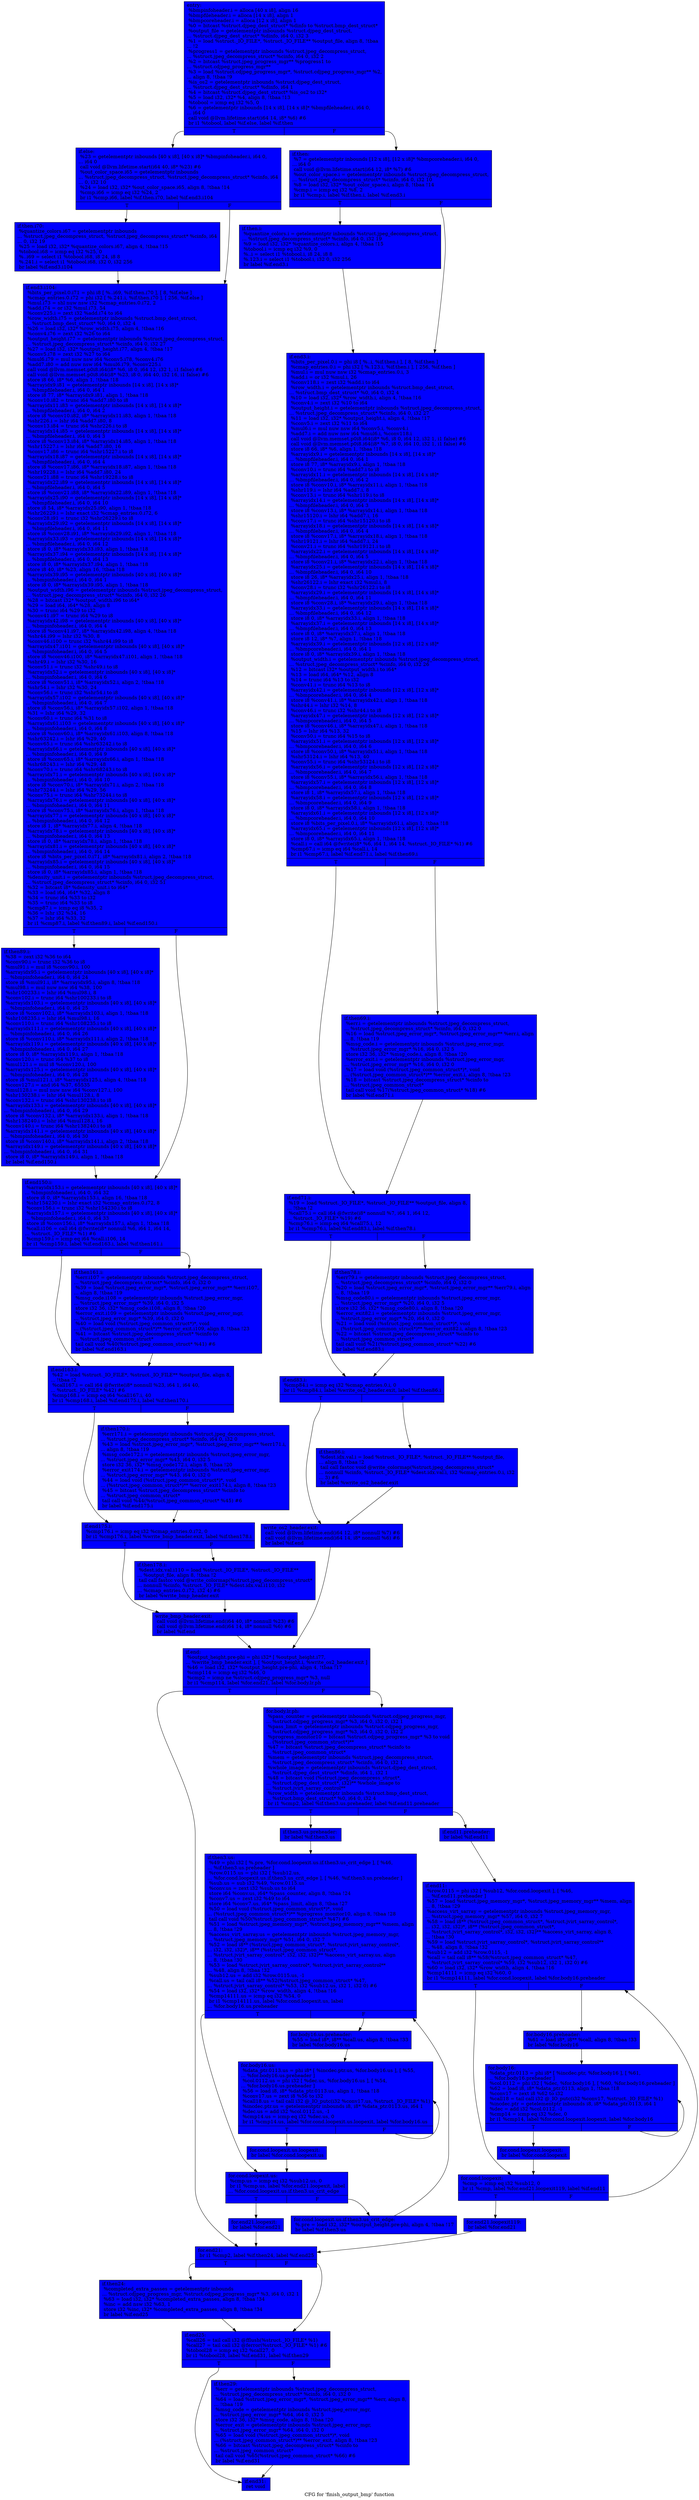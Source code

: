 digraph "CFG for 'finish_output_bmp' function" {
	label="CFG for 'finish_output_bmp' function";

	Node0x4f8d100 [shape=record, style = filled, fillcolor = blue, label="{entry:\l  %bmpinfoheader.i = alloca [40 x i8], align 16\l  %bmpfileheader.i = alloca [14 x i8], align 1\l  %bmpcoreheader.i = alloca [12 x i8], align 1\l  %0 = bitcast %struct.djpeg_dest_struct* %dinfo to %struct.bmp_dest_struct*\l  %output_file = getelementptr inbounds %struct.djpeg_dest_struct,\l... %struct.djpeg_dest_struct* %dinfo, i64 0, i32 3\l  %1 = load %struct._IO_FILE*, %struct._IO_FILE** %output_file, align 8, !tbaa\l... !2\l  %progress1 = getelementptr inbounds %struct.jpeg_decompress_struct,\l... %struct.jpeg_decompress_struct* %cinfo, i64 0, i32 2\l  %2 = bitcast %struct.jpeg_progress_mgr** %progress1 to\l... %struct.cdjpeg_progress_mgr**\l  %3 = load %struct.cdjpeg_progress_mgr*, %struct.cdjpeg_progress_mgr** %2,\l... align 8, !tbaa !9\l  %is_os2 = getelementptr inbounds %struct.djpeg_dest_struct,\l... %struct.djpeg_dest_struct* %dinfo, i64 1\l  %4 = bitcast %struct.djpeg_dest_struct* %is_os2 to i32*\l  %5 = load i32, i32* %4, align 8, !tbaa !13\l  %tobool = icmp eq i32 %5, 0\l  %6 = getelementptr inbounds [14 x i8], [14 x i8]* %bmpfileheader.i, i64 0,\l... i64 0\l  call void @llvm.lifetime.start(i64 14, i8* %6) #6\l  br i1 %tobool, label %if.else, label %if.then\l|{<s0>T|<s1>F}}"];
	Node0x4f8d100:s0 -> Node0x4f8e790;
	Node0x4f8d100:s1 -> Node0x4f8e840;
	Node0x4f8e840 [shape=record, style = filled, fillcolor = blue, label="{if.then:                                          \l  %7 = getelementptr inbounds [12 x i8], [12 x i8]* %bmpcoreheader.i, i64 0,\l... i64 0\l  call void @llvm.lifetime.start(i64 12, i8* %7) #6\l  %out_color_space.i = getelementptr inbounds %struct.jpeg_decompress_struct,\l... %struct.jpeg_decompress_struct* %cinfo, i64 0, i32 10\l  %8 = load i32, i32* %out_color_space.i, align 8, !tbaa !14\l  %cmp.i = icmp eq i32 %8, 2\l  br i1 %cmp.i, label %if.then.i, label %if.end3.i\l|{<s0>T|<s1>F}}"];
	Node0x4f8e840:s0 -> Node0x4f8de20;
	Node0x4f8e840:s1 -> Node0x4f8f510;
	Node0x4f8de20 [shape=record, style = filled, fillcolor = blue, label="{if.then.i:                                        \l  %quantize_colors.i = getelementptr inbounds %struct.jpeg_decompress_struct,\l... %struct.jpeg_decompress_struct* %cinfo, i64 0, i32 19\l  %9 = load i32, i32* %quantize_colors.i, align 4, !tbaa !15\l  %tobool.i = icmp eq i32 %9, 0\l  %..i = select i1 %tobool.i, i8 24, i8 8\l  %.123.i = select i1 %tobool.i, i32 0, i32 256\l  br label %if.end3.i\l}"];
	Node0x4f8de20 -> Node0x4f8f510;
	Node0x4f8f510 [shape=record, style = filled, fillcolor = blue, label="{if.end3.i:                                        \l  %bits_per_pixel.0.i = phi i8 [ %..i, %if.then.i ], [ 8, %if.then ]\l  %cmap_entries.0.i = phi i32 [ %.123.i, %if.then.i ], [ 256, %if.then ]\l  %mul.i = mul nuw nsw i32 %cmap_entries.0.i, 3\l  %add.i = or i32 %mul.i, 26\l  %conv118.i = zext i32 %add.i to i64\l  %row_width.i = getelementptr inbounds %struct.bmp_dest_struct,\l... %struct.bmp_dest_struct* %0, i64 0, i32 4\l  %10 = load i32, i32* %row_width.i, align 4, !tbaa !16\l  %conv4.i = zext i32 %10 to i64\l  %output_height.i = getelementptr inbounds %struct.jpeg_decompress_struct,\l... %struct.jpeg_decompress_struct* %cinfo, i64 0, i32 27\l  %11 = load i32, i32* %output_height.i, align 4, !tbaa !17\l  %conv5.i = zext i32 %11 to i64\l  %mul6.i = mul nuw nsw i64 %conv5.i, %conv4.i\l  %add7.i = add nuw nsw i64 %mul6.i, %conv118.i\l  call void @llvm.memset.p0i8.i64(i8* %6, i8 0, i64 12, i32 1, i1 false) #6\l  call void @llvm.memset.p0i8.i64(i8* %7, i8 0, i64 10, i32 1, i1 false) #6\l  store i8 66, i8* %6, align 1, !tbaa !18\l  %arrayidx9.i = getelementptr inbounds [14 x i8], [14 x i8]*\l... %bmpfileheader.i, i64 0, i64 1\l  store i8 77, i8* %arrayidx9.i, align 1, !tbaa !18\l  %conv10.i = trunc i64 %add7.i to i8\l  %arrayidx11.i = getelementptr inbounds [14 x i8], [14 x i8]*\l... %bmpfileheader.i, i64 0, i64 2\l  store i8 %conv10.i, i8* %arrayidx11.i, align 1, !tbaa !18\l  %shr119.i = lshr i64 %add7.i, 8\l  %conv13.i = trunc i64 %shr119.i to i8\l  %arrayidx14.i = getelementptr inbounds [14 x i8], [14 x i8]*\l... %bmpfileheader.i, i64 0, i64 3\l  store i8 %conv13.i, i8* %arrayidx14.i, align 1, !tbaa !18\l  %shr15120.i = lshr i64 %add7.i, 16\l  %conv17.i = trunc i64 %shr15120.i to i8\l  %arrayidx18.i = getelementptr inbounds [14 x i8], [14 x i8]*\l... %bmpfileheader.i, i64 0, i64 4\l  store i8 %conv17.i, i8* %arrayidx18.i, align 1, !tbaa !18\l  %shr19121.i = lshr i64 %add7.i, 24\l  %conv21.i = trunc i64 %shr19121.i to i8\l  %arrayidx22.i = getelementptr inbounds [14 x i8], [14 x i8]*\l... %bmpfileheader.i, i64 0, i64 5\l  store i8 %conv21.i, i8* %arrayidx22.i, align 1, !tbaa !18\l  %arrayidx25.i = getelementptr inbounds [14 x i8], [14 x i8]*\l... %bmpfileheader.i, i64 0, i64 10\l  store i8 26, i8* %arrayidx25.i, align 1, !tbaa !18\l  %shr26122.i = lshr exact i32 %mul.i, 8\l  %conv28.i = trunc i32 %shr26122.i to i8\l  %arrayidx29.i = getelementptr inbounds [14 x i8], [14 x i8]*\l... %bmpfileheader.i, i64 0, i64 11\l  store i8 %conv28.i, i8* %arrayidx29.i, align 1, !tbaa !18\l  %arrayidx33.i = getelementptr inbounds [14 x i8], [14 x i8]*\l... %bmpfileheader.i, i64 0, i64 12\l  store i8 0, i8* %arrayidx33.i, align 1, !tbaa !18\l  %arrayidx37.i = getelementptr inbounds [14 x i8], [14 x i8]*\l... %bmpfileheader.i, i64 0, i64 13\l  store i8 0, i8* %arrayidx37.i, align 1, !tbaa !18\l  store i8 12, i8* %7, align 1, !tbaa !18\l  %arrayidx39.i = getelementptr inbounds [12 x i8], [12 x i8]*\l... %bmpcoreheader.i, i64 0, i64 1\l  store i8 0, i8* %arrayidx39.i, align 1, !tbaa !18\l  %output_width.i = getelementptr inbounds %struct.jpeg_decompress_struct,\l... %struct.jpeg_decompress_struct* %cinfo, i64 0, i32 26\l  %12 = bitcast i32* %output_width.i to i64*\l  %13 = load i64, i64* %12, align 8\l  %14 = trunc i64 %13 to i32\l  %conv41.i = trunc i64 %13 to i8\l  %arrayidx42.i = getelementptr inbounds [12 x i8], [12 x i8]*\l... %bmpcoreheader.i, i64 0, i64 4\l  store i8 %conv41.i, i8* %arrayidx42.i, align 1, !tbaa !18\l  %shr44.i = lshr i32 %14, 8\l  %conv46.i = trunc i32 %shr44.i to i8\l  %arrayidx47.i = getelementptr inbounds [12 x i8], [12 x i8]*\l... %bmpcoreheader.i, i64 0, i64 5\l  store i8 %conv46.i, i8* %arrayidx47.i, align 1, !tbaa !18\l  %15 = lshr i64 %13, 32\l  %conv50.i = trunc i64 %15 to i8\l  %arrayidx51.i = getelementptr inbounds [12 x i8], [12 x i8]*\l... %bmpcoreheader.i, i64 0, i64 6\l  store i8 %conv50.i, i8* %arrayidx51.i, align 1, !tbaa !18\l  %shr53124.i = lshr i64 %13, 40\l  %conv55.i = trunc i64 %shr53124.i to i8\l  %arrayidx56.i = getelementptr inbounds [12 x i8], [12 x i8]*\l... %bmpcoreheader.i, i64 0, i64 7\l  store i8 %conv55.i, i8* %arrayidx56.i, align 1, !tbaa !18\l  %arrayidx57.i = getelementptr inbounds [12 x i8], [12 x i8]*\l... %bmpcoreheader.i, i64 0, i64 8\l  store i8 1, i8* %arrayidx57.i, align 1, !tbaa !18\l  %arrayidx58.i = getelementptr inbounds [12 x i8], [12 x i8]*\l... %bmpcoreheader.i, i64 0, i64 9\l  store i8 0, i8* %arrayidx58.i, align 1, !tbaa !18\l  %arrayidx61.i = getelementptr inbounds [12 x i8], [12 x i8]*\l... %bmpcoreheader.i, i64 0, i64 10\l  store i8 %bits_per_pixel.0.i, i8* %arrayidx61.i, align 1, !tbaa !18\l  %arrayidx65.i = getelementptr inbounds [12 x i8], [12 x i8]*\l... %bmpcoreheader.i, i64 0, i64 11\l  store i8 0, i8* %arrayidx65.i, align 1, !tbaa !18\l  %call.i = call i64 @fwrite(i8* %6, i64 1, i64 14, %struct._IO_FILE* %1) #6\l  %cmp67.i = icmp eq i64 %call.i, 14\l  br i1 %cmp67.i, label %if.end71.i, label %if.then69.i\l|{<s0>T|<s1>F}}"];
	Node0x4f8f510:s0 -> Node0x4f83ec0;
	Node0x4f8f510:s1 -> Node0x4f83fa0;
	Node0x4f83fa0 [shape=record, style = filled, fillcolor = blue, label="{if.then69.i:                                      \l  %err.i = getelementptr inbounds %struct.jpeg_decompress_struct,\l... %struct.jpeg_decompress_struct* %cinfo, i64 0, i32 0\l  %16 = load %struct.jpeg_error_mgr*, %struct.jpeg_error_mgr** %err.i, align\l... 8, !tbaa !19\l  %msg_code.i = getelementptr inbounds %struct.jpeg_error_mgr,\l... %struct.jpeg_error_mgr* %16, i64 0, i32 5\l  store i32 36, i32* %msg_code.i, align 8, !tbaa !20\l  %error_exit.i = getelementptr inbounds %struct.jpeg_error_mgr,\l... %struct.jpeg_error_mgr* %16, i64 0, i32 0\l  %17 = load void (%struct.jpeg_common_struct*)*, void\l... (%struct.jpeg_common_struct*)** %error_exit.i, align 8, !tbaa !23\l  %18 = bitcast %struct.jpeg_decompress_struct* %cinfo to\l... %struct.jpeg_common_struct*\l  tail call void %17(%struct.jpeg_common_struct* %18) #6\l  br label %if.end71.i\l}"];
	Node0x4f83fa0 -> Node0x4f83ec0;
	Node0x4f83ec0 [shape=record, style = filled, fillcolor = blue, label="{if.end71.i:                                       \l  %19 = load %struct._IO_FILE*, %struct._IO_FILE** %output_file, align 8,\l... !tbaa !2\l  %call75.i = call i64 @fwrite(i8* nonnull %7, i64 1, i64 12,\l... %struct._IO_FILE* %19) #6\l  %cmp76.i = icmp eq i64 %call75.i, 12\l  br i1 %cmp76.i, label %if.end83.i, label %if.then78.i\l|{<s0>T|<s1>F}}"];
	Node0x4f83ec0:s0 -> Node0x4f98cd0;
	Node0x4f83ec0:s1 -> Node0x4f98db0;
	Node0x4f98db0 [shape=record, style = filled, fillcolor = blue, label="{if.then78.i:                                      \l  %err79.i = getelementptr inbounds %struct.jpeg_decompress_struct,\l... %struct.jpeg_decompress_struct* %cinfo, i64 0, i32 0\l  %20 = load %struct.jpeg_error_mgr*, %struct.jpeg_error_mgr** %err79.i, align\l... 8, !tbaa !19\l  %msg_code80.i = getelementptr inbounds %struct.jpeg_error_mgr,\l... %struct.jpeg_error_mgr* %20, i64 0, i32 5\l  store i32 36, i32* %msg_code80.i, align 8, !tbaa !20\l  %error_exit82.i = getelementptr inbounds %struct.jpeg_error_mgr,\l... %struct.jpeg_error_mgr* %20, i64 0, i32 0\l  %21 = load void (%struct.jpeg_common_struct*)*, void\l... (%struct.jpeg_common_struct*)** %error_exit82.i, align 8, !tbaa !23\l  %22 = bitcast %struct.jpeg_decompress_struct* %cinfo to\l... %struct.jpeg_common_struct*\l  tail call void %21(%struct.jpeg_common_struct* %22) #6\l  br label %if.end83.i\l}"];
	Node0x4f98db0 -> Node0x4f98cd0;
	Node0x4f98cd0 [shape=record, style = filled, fillcolor = blue, label="{if.end83.i:                                       \l  %cmp84.i = icmp eq i32 %cmap_entries.0.i, 0\l  br i1 %cmp84.i, label %write_os2_header.exit, label %if.then86.i\l|{<s0>T|<s1>F}}"];
	Node0x4f98cd0:s0 -> Node0x4f994d0;
	Node0x4f98cd0:s1 -> Node0x4f99570;
	Node0x4f99570 [shape=record, style = filled, fillcolor = blue, label="{if.then86.i:                                      \l  %dest.idx.val.i = load %struct._IO_FILE*, %struct._IO_FILE** %output_file,\l... align 8, !tbaa !2\l  tail call fastcc void @write_colormap(%struct.jpeg_decompress_struct*\l... nonnull %cinfo, %struct._IO_FILE* %dest.idx.val.i, i32 %cmap_entries.0.i, i32\l... 3) #6\l  br label %write_os2_header.exit\l}"];
	Node0x4f99570 -> Node0x4f994d0;
	Node0x4f994d0 [shape=record, style = filled, fillcolor = blue, label="{write_os2_header.exit:                            \l  call void @llvm.lifetime.end(i64 12, i8* nonnull %7) #6\l  call void @llvm.lifetime.end(i64 14, i8* nonnull %6) #6\l  br label %if.end\l}"];
	Node0x4f994d0 -> Node0x4f99e10;
	Node0x4f8e790 [shape=record, style = filled, fillcolor = blue, label="{if.else:                                          \l  %23 = getelementptr inbounds [40 x i8], [40 x i8]* %bmpinfoheader.i, i64 0,\l... i64 0\l  call void @llvm.lifetime.start(i64 40, i8* %23) #6\l  %out_color_space.i65 = getelementptr inbounds\l... %struct.jpeg_decompress_struct, %struct.jpeg_decompress_struct* %cinfo, i64\l... 0, i32 10\l  %24 = load i32, i32* %out_color_space.i65, align 8, !tbaa !14\l  %cmp.i66 = icmp eq i32 %24, 2\l  br i1 %cmp.i66, label %if.then.i70, label %if.end3.i104\l|{<s0>T|<s1>F}}"];
	Node0x4f8e790:s0 -> Node0x4f9a240;
	Node0x4f8e790:s1 -> Node0x4f9a2f0;
	Node0x4f9a240 [shape=record, style = filled, fillcolor = blue, label="{if.then.i70:                                      \l  %quantize_colors.i67 = getelementptr inbounds\l... %struct.jpeg_decompress_struct, %struct.jpeg_decompress_struct* %cinfo, i64\l... 0, i32 19\l  %25 = load i32, i32* %quantize_colors.i67, align 4, !tbaa !15\l  %tobool.i68 = icmp eq i32 %25, 0\l  %..i69 = select i1 %tobool.i68, i8 24, i8 8\l  %.241.i = select i1 %tobool.i68, i32 0, i32 256\l  br label %if.end3.i104\l}"];
	Node0x4f9a240 -> Node0x4f9a2f0;
	Node0x4f9a2f0 [shape=record, style = filled, fillcolor = blue, label="{if.end3.i104:                                     \l  %bits_per_pixel.0.i71 = phi i8 [ %..i69, %if.then.i70 ], [ 8, %if.else ]\l  %cmap_entries.0.i72 = phi i32 [ %.241.i, %if.then.i70 ], [ 256, %if.else ]\l  %mul.i73 = shl nuw nsw i32 %cmap_entries.0.i72, 2\l  %add.i74 = or i32 %mul.i73, 54\l  %conv225.i = zext i32 %add.i74 to i64\l  %row_width.i75 = getelementptr inbounds %struct.bmp_dest_struct,\l... %struct.bmp_dest_struct* %0, i64 0, i32 4\l  %26 = load i32, i32* %row_width.i75, align 4, !tbaa !16\l  %conv4.i76 = zext i32 %26 to i64\l  %output_height.i77 = getelementptr inbounds %struct.jpeg_decompress_struct,\l... %struct.jpeg_decompress_struct* %cinfo, i64 0, i32 27\l  %27 = load i32, i32* %output_height.i77, align 4, !tbaa !17\l  %conv5.i78 = zext i32 %27 to i64\l  %mul6.i79 = mul nuw nsw i64 %conv5.i78, %conv4.i76\l  %add7.i80 = add nuw nsw i64 %mul6.i79, %conv225.i\l  call void @llvm.memset.p0i8.i64(i8* %6, i8 0, i64 12, i32 1, i1 false) #6\l  call void @llvm.memset.p0i8.i64(i8* %23, i8 0, i64 40, i32 16, i1 false) #6\l  store i8 66, i8* %6, align 1, !tbaa !18\l  %arrayidx9.i81 = getelementptr inbounds [14 x i8], [14 x i8]*\l... %bmpfileheader.i, i64 0, i64 1\l  store i8 77, i8* %arrayidx9.i81, align 1, !tbaa !18\l  %conv10.i82 = trunc i64 %add7.i80 to i8\l  %arrayidx11.i83 = getelementptr inbounds [14 x i8], [14 x i8]*\l... %bmpfileheader.i, i64 0, i64 2\l  store i8 %conv10.i82, i8* %arrayidx11.i83, align 1, !tbaa !18\l  %shr226.i = lshr i64 %add7.i80, 8\l  %conv13.i84 = trunc i64 %shr226.i to i8\l  %arrayidx14.i85 = getelementptr inbounds [14 x i8], [14 x i8]*\l... %bmpfileheader.i, i64 0, i64 3\l  store i8 %conv13.i84, i8* %arrayidx14.i85, align 1, !tbaa !18\l  %shr15227.i = lshr i64 %add7.i80, 16\l  %conv17.i86 = trunc i64 %shr15227.i to i8\l  %arrayidx18.i87 = getelementptr inbounds [14 x i8], [14 x i8]*\l... %bmpfileheader.i, i64 0, i64 4\l  store i8 %conv17.i86, i8* %arrayidx18.i87, align 1, !tbaa !18\l  %shr19228.i = lshr i64 %add7.i80, 24\l  %conv21.i88 = trunc i64 %shr19228.i to i8\l  %arrayidx22.i89 = getelementptr inbounds [14 x i8], [14 x i8]*\l... %bmpfileheader.i, i64 0, i64 5\l  store i8 %conv21.i88, i8* %arrayidx22.i89, align 1, !tbaa !18\l  %arrayidx25.i90 = getelementptr inbounds [14 x i8], [14 x i8]*\l... %bmpfileheader.i, i64 0, i64 10\l  store i8 54, i8* %arrayidx25.i90, align 1, !tbaa !18\l  %shr26229.i = lshr exact i32 %cmap_entries.0.i72, 6\l  %conv28.i91 = trunc i32 %shr26229.i to i8\l  %arrayidx29.i92 = getelementptr inbounds [14 x i8], [14 x i8]*\l... %bmpfileheader.i, i64 0, i64 11\l  store i8 %conv28.i91, i8* %arrayidx29.i92, align 1, !tbaa !18\l  %arrayidx33.i93 = getelementptr inbounds [14 x i8], [14 x i8]*\l... %bmpfileheader.i, i64 0, i64 12\l  store i8 0, i8* %arrayidx33.i93, align 1, !tbaa !18\l  %arrayidx37.i94 = getelementptr inbounds [14 x i8], [14 x i8]*\l... %bmpfileheader.i, i64 0, i64 13\l  store i8 0, i8* %arrayidx37.i94, align 1, !tbaa !18\l  store i8 40, i8* %23, align 16, !tbaa !18\l  %arrayidx39.i95 = getelementptr inbounds [40 x i8], [40 x i8]*\l... %bmpinfoheader.i, i64 0, i64 1\l  store i8 0, i8* %arrayidx39.i95, align 1, !tbaa !18\l  %output_width.i96 = getelementptr inbounds %struct.jpeg_decompress_struct,\l... %struct.jpeg_decompress_struct* %cinfo, i64 0, i32 26\l  %28 = bitcast i32* %output_width.i96 to i64*\l  %29 = load i64, i64* %28, align 8\l  %30 = trunc i64 %29 to i32\l  %conv41.i97 = trunc i64 %29 to i8\l  %arrayidx42.i98 = getelementptr inbounds [40 x i8], [40 x i8]*\l... %bmpinfoheader.i, i64 0, i64 4\l  store i8 %conv41.i97, i8* %arrayidx42.i98, align 4, !tbaa !18\l  %shr44.i99 = lshr i32 %30, 8\l  %conv46.i100 = trunc i32 %shr44.i99 to i8\l  %arrayidx47.i101 = getelementptr inbounds [40 x i8], [40 x i8]*\l... %bmpinfoheader.i, i64 0, i64 5\l  store i8 %conv46.i100, i8* %arrayidx47.i101, align 1, !tbaa !18\l  %shr49.i = lshr i32 %30, 16\l  %conv51.i = trunc i32 %shr49.i to i8\l  %arrayidx52.i = getelementptr inbounds [40 x i8], [40 x i8]*\l... %bmpinfoheader.i, i64 0, i64 6\l  store i8 %conv51.i, i8* %arrayidx52.i, align 2, !tbaa !18\l  %shr54.i = lshr i32 %30, 24\l  %conv56.i = trunc i32 %shr54.i to i8\l  %arrayidx57.i102 = getelementptr inbounds [40 x i8], [40 x i8]*\l... %bmpinfoheader.i, i64 0, i64 7\l  store i8 %conv56.i, i8* %arrayidx57.i102, align 1, !tbaa !18\l  %31 = lshr i64 %29, 32\l  %conv60.i = trunc i64 %31 to i8\l  %arrayidx61.i103 = getelementptr inbounds [40 x i8], [40 x i8]*\l... %bmpinfoheader.i, i64 0, i64 8\l  store i8 %conv60.i, i8* %arrayidx61.i103, align 8, !tbaa !18\l  %shr63242.i = lshr i64 %29, 40\l  %conv65.i = trunc i64 %shr63242.i to i8\l  %arrayidx66.i = getelementptr inbounds [40 x i8], [40 x i8]*\l... %bmpinfoheader.i, i64 0, i64 9\l  store i8 %conv65.i, i8* %arrayidx66.i, align 1, !tbaa !18\l  %shr68243.i = lshr i64 %29, 48\l  %conv70.i = trunc i64 %shr68243.i to i8\l  %arrayidx71.i = getelementptr inbounds [40 x i8], [40 x i8]*\l... %bmpinfoheader.i, i64 0, i64 10\l  store i8 %conv70.i, i8* %arrayidx71.i, align 2, !tbaa !18\l  %shr73244.i = lshr i64 %29, 56\l  %conv75.i = trunc i64 %shr73244.i to i8\l  %arrayidx76.i = getelementptr inbounds [40 x i8], [40 x i8]*\l... %bmpinfoheader.i, i64 0, i64 11\l  store i8 %conv75.i, i8* %arrayidx76.i, align 1, !tbaa !18\l  %arrayidx77.i = getelementptr inbounds [40 x i8], [40 x i8]*\l... %bmpinfoheader.i, i64 0, i64 12\l  store i8 1, i8* %arrayidx77.i, align 4, !tbaa !18\l  %arrayidx78.i = getelementptr inbounds [40 x i8], [40 x i8]*\l... %bmpinfoheader.i, i64 0, i64 13\l  store i8 0, i8* %arrayidx78.i, align 1, !tbaa !18\l  %arrayidx81.i = getelementptr inbounds [40 x i8], [40 x i8]*\l... %bmpinfoheader.i, i64 0, i64 14\l  store i8 %bits_per_pixel.0.i71, i8* %arrayidx81.i, align 2, !tbaa !18\l  %arrayidx85.i = getelementptr inbounds [40 x i8], [40 x i8]*\l... %bmpinfoheader.i, i64 0, i64 15\l  store i8 0, i8* %arrayidx85.i, align 1, !tbaa !18\l  %density_unit.i = getelementptr inbounds %struct.jpeg_decompress_struct,\l... %struct.jpeg_decompress_struct* %cinfo, i64 0, i32 51\l  %32 = bitcast i8* %density_unit.i to i64*\l  %33 = load i64, i64* %32, align 8\l  %34 = trunc i64 %33 to i32\l  %35 = trunc i64 %33 to i8\l  %cmp87.i = icmp eq i8 %35, 2\l  %36 = lshr i32 %34, 16\l  %37 = lshr i64 %33, 32\l  br i1 %cmp87.i, label %if.then89.i, label %if.end150.i\l|{<s0>T|<s1>F}}"];
	Node0x4f9a2f0:s0 -> Node0x4fa0820;
	Node0x4f9a2f0:s1 -> Node0x4fa0900;
	Node0x4fa0820 [shape=record, style = filled, fillcolor = blue, label="{if.then89.i:                                      \l  %38 = zext i32 %36 to i64\l  %conv90.i = trunc i32 %36 to i8\l  %mul91.i = mul i8 %conv90.i, 100\l  %arrayidx95.i = getelementptr inbounds [40 x i8], [40 x i8]*\l... %bmpinfoheader.i, i64 0, i64 24\l  store i8 %mul91.i, i8* %arrayidx95.i, align 8, !tbaa !18\l  %mul98.i = mul nuw nsw i64 %38, 100\l  %shr100233.i = lshr i64 %mul98.i, 8\l  %conv102.i = trunc i64 %shr100233.i to i8\l  %arrayidx103.i = getelementptr inbounds [40 x i8], [40 x i8]*\l... %bmpinfoheader.i, i64 0, i64 25\l  store i8 %conv102.i, i8* %arrayidx103.i, align 1, !tbaa !18\l  %shr108235.i = lshr i64 %mul98.i, 16\l  %conv110.i = trunc i64 %shr108235.i to i8\l  %arrayidx111.i = getelementptr inbounds [40 x i8], [40 x i8]*\l... %bmpinfoheader.i, i64 0, i64 26\l  store i8 %conv110.i, i8* %arrayidx111.i, align 2, !tbaa !18\l  %arrayidx119.i = getelementptr inbounds [40 x i8], [40 x i8]*\l... %bmpinfoheader.i, i64 0, i64 27\l  store i8 0, i8* %arrayidx119.i, align 1, !tbaa !18\l  %conv120.i = trunc i64 %37 to i8\l  %mul121.i = mul i8 %conv120.i, 100\l  %arrayidx125.i = getelementptr inbounds [40 x i8], [40 x i8]*\l... %bmpinfoheader.i, i64 0, i64 28\l  store i8 %mul121.i, i8* %arrayidx125.i, align 4, !tbaa !18\l  %conv127.i = and i64 %37, 65535\l  %mul128.i = mul nuw nsw i64 %conv127.i, 100\l  %shr130238.i = lshr i64 %mul128.i, 8\l  %conv132.i = trunc i64 %shr130238.i to i8\l  %arrayidx133.i = getelementptr inbounds [40 x i8], [40 x i8]*\l... %bmpinfoheader.i, i64 0, i64 29\l  store i8 %conv132.i, i8* %arrayidx133.i, align 1, !tbaa !18\l  %shr138240.i = lshr i64 %mul128.i, 16\l  %conv140.i = trunc i64 %shr138240.i to i8\l  %arrayidx141.i = getelementptr inbounds [40 x i8], [40 x i8]*\l... %bmpinfoheader.i, i64 0, i64 30\l  store i8 %conv140.i, i8* %arrayidx141.i, align 2, !tbaa !18\l  %arrayidx149.i = getelementptr inbounds [40 x i8], [40 x i8]*\l... %bmpinfoheader.i, i64 0, i64 31\l  store i8 0, i8* %arrayidx149.i, align 1, !tbaa !18\l  br label %if.end150.i\l}"];
	Node0x4fa0820 -> Node0x4fa0900;
	Node0x4fa0900 [shape=record, style = filled, fillcolor = blue, label="{if.end150.i:                                      \l  %arrayidx153.i = getelementptr inbounds [40 x i8], [40 x i8]*\l... %bmpinfoheader.i, i64 0, i64 32\l  store i8 0, i8* %arrayidx153.i, align 16, !tbaa !18\l  %shr154230.i = lshr exact i32 %cmap_entries.0.i72, 8\l  %conv156.i = trunc i32 %shr154230.i to i8\l  %arrayidx157.i = getelementptr inbounds [40 x i8], [40 x i8]*\l... %bmpinfoheader.i, i64 0, i64 33\l  store i8 %conv156.i, i8* %arrayidx157.i, align 1, !tbaa !18\l  %call.i106 = call i64 @fwrite(i8* nonnull %6, i64 1, i64 14,\l... %struct._IO_FILE* %1) #6\l  %cmp159.i = icmp eq i64 %call.i106, 14\l  br i1 %cmp159.i, label %if.end163.i, label %if.then161.i\l|{<s0>T|<s1>F}}"];
	Node0x4fa0900:s0 -> Node0x4f95120;
	Node0x4fa0900:s1 -> Node0x4f95200;
	Node0x4f95200 [shape=record, style = filled, fillcolor = blue, label="{if.then161.i:                                     \l  %err.i107 = getelementptr inbounds %struct.jpeg_decompress_struct,\l... %struct.jpeg_decompress_struct* %cinfo, i64 0, i32 0\l  %39 = load %struct.jpeg_error_mgr*, %struct.jpeg_error_mgr** %err.i107,\l... align 8, !tbaa !19\l  %msg_code.i108 = getelementptr inbounds %struct.jpeg_error_mgr,\l... %struct.jpeg_error_mgr* %39, i64 0, i32 5\l  store i32 36, i32* %msg_code.i108, align 8, !tbaa !20\l  %error_exit.i109 = getelementptr inbounds %struct.jpeg_error_mgr,\l... %struct.jpeg_error_mgr* %39, i64 0, i32 0\l  %40 = load void (%struct.jpeg_common_struct*)*, void\l... (%struct.jpeg_common_struct*)** %error_exit.i109, align 8, !tbaa !23\l  %41 = bitcast %struct.jpeg_decompress_struct* %cinfo to\l... %struct.jpeg_common_struct*\l  tail call void %40(%struct.jpeg_common_struct* %41) #6\l  br label %if.end163.i\l}"];
	Node0x4f95200 -> Node0x4f95120;
	Node0x4f95120 [shape=record, style = filled, fillcolor = blue, label="{if.end163.i:                                      \l  %42 = load %struct._IO_FILE*, %struct._IO_FILE** %output_file, align 8,\l... !tbaa !2\l  %call167.i = call i64 @fwrite(i8* nonnull %23, i64 1, i64 40,\l... %struct._IO_FILE* %42) #6\l  %cmp168.i = icmp eq i64 %call167.i, 40\l  br i1 %cmp168.i, label %if.end175.i, label %if.then170.i\l|{<s0>T|<s1>F}}"];
	Node0x4f95120:s0 -> Node0x4f95aa0;
	Node0x4f95120:s1 -> Node0x4f95b80;
	Node0x4f95b80 [shape=record, style = filled, fillcolor = blue, label="{if.then170.i:                                     \l  %err171.i = getelementptr inbounds %struct.jpeg_decompress_struct,\l... %struct.jpeg_decompress_struct* %cinfo, i64 0, i32 0\l  %43 = load %struct.jpeg_error_mgr*, %struct.jpeg_error_mgr** %err171.i,\l... align 8, !tbaa !19\l  %msg_code172.i = getelementptr inbounds %struct.jpeg_error_mgr,\l... %struct.jpeg_error_mgr* %43, i64 0, i32 5\l  store i32 36, i32* %msg_code172.i, align 8, !tbaa !20\l  %error_exit174.i = getelementptr inbounds %struct.jpeg_error_mgr,\l... %struct.jpeg_error_mgr* %43, i64 0, i32 0\l  %44 = load void (%struct.jpeg_common_struct*)*, void\l... (%struct.jpeg_common_struct*)** %error_exit174.i, align 8, !tbaa !23\l  %45 = bitcast %struct.jpeg_decompress_struct* %cinfo to\l... %struct.jpeg_common_struct*\l  tail call void %44(%struct.jpeg_common_struct* %45) #6\l  br label %if.end175.i\l}"];
	Node0x4f95b80 -> Node0x4f95aa0;
	Node0x4f95aa0 [shape=record, style = filled, fillcolor = blue, label="{if.end175.i:                                      \l  %cmp176.i = icmp eq i32 %cmap_entries.0.i72, 0\l  br i1 %cmp176.i, label %write_bmp_header.exit, label %if.then178.i\l|{<s0>T|<s1>F}}"];
	Node0x4f95aa0:s0 -> Node0x4f962c0;
	Node0x4f95aa0:s1 -> Node0x4f9af00;
	Node0x4f9af00 [shape=record, style = filled, fillcolor = blue, label="{if.then178.i:                                     \l  %dest.idx.val.i110 = load %struct._IO_FILE*, %struct._IO_FILE**\l... %output_file, align 8, !tbaa !2\l  tail call fastcc void @write_colormap(%struct.jpeg_decompress_struct*\l... nonnull %cinfo, %struct._IO_FILE* %dest.idx.val.i110, i32\l... %cmap_entries.0.i72, i32 4) #6\l  br label %write_bmp_header.exit\l}"];
	Node0x4f9af00 -> Node0x4f962c0;
	Node0x4f962c0 [shape=record, style = filled, fillcolor = blue, label="{write_bmp_header.exit:                            \l  call void @llvm.lifetime.end(i64 40, i8* nonnull %23) #6\l  call void @llvm.lifetime.end(i64 14, i8* nonnull %6) #6\l  br label %if.end\l}"];
	Node0x4f962c0 -> Node0x4f99e10;
	Node0x4f99e10 [shape=record, style = filled, fillcolor = blue, label="{if.end:                                           \l  %output_height.pre-phi = phi i32* [ %output_height.i77,\l... %write_bmp_header.exit ], [ %output_height.i, %write_os2_header.exit ]\l  %46 = load i32, i32* %output_height.pre-phi, align 4, !tbaa !17\l  %cmp114 = icmp eq i32 %46, 0\l  %cmp2 = icmp ne %struct.cdjpeg_progress_mgr* %3, null\l  br i1 %cmp114, label %for.end21, label %for.body.lr.ph\l|{<s0>T|<s1>F}}"];
	Node0x4f99e10:s0 -> Node0x4f9b690;
	Node0x4f99e10:s1 -> Node0x4f9b770;
	Node0x4f9b770 [shape=record, style = filled, fillcolor = blue, label="{for.body.lr.ph:                                   \l  %pass_counter = getelementptr inbounds %struct.cdjpeg_progress_mgr,\l... %struct.cdjpeg_progress_mgr* %3, i64 0, i32 0, i32 1\l  %pass_limit = getelementptr inbounds %struct.cdjpeg_progress_mgr,\l... %struct.cdjpeg_progress_mgr* %3, i64 0, i32 0, i32 2\l  %progress_monitor10 = bitcast %struct.cdjpeg_progress_mgr* %3 to void\l... (%struct.jpeg_common_struct*)**\l  %47 = bitcast %struct.jpeg_decompress_struct* %cinfo to\l... %struct.jpeg_common_struct*\l  %mem = getelementptr inbounds %struct.jpeg_decompress_struct,\l... %struct.jpeg_decompress_struct* %cinfo, i64 0, i32 1\l  %whole_image = getelementptr inbounds %struct.djpeg_dest_struct,\l... %struct.djpeg_dest_struct* %dinfo, i64 1, i32 1\l  %48 = bitcast void (%struct.jpeg_decompress_struct*,\l... %struct.djpeg_dest_struct*, i32)** %whole_image to\l... %struct.jvirt_sarray_control**\l  %row_width = getelementptr inbounds %struct.bmp_dest_struct,\l... %struct.bmp_dest_struct* %0, i64 0, i32 4\l  br i1 %cmp2, label %if.then3.us.preheader, label %if.end11.preheader\l|{<s0>T|<s1>F}}"];
	Node0x4f9b770:s0 -> Node0x4fab150;
	Node0x4f9b770:s1 -> Node0x4fab250;
	Node0x4fab250 [shape=record, style = filled, fillcolor = blue, label="{if.end11.preheader:                               \l  br label %if.end11\l}"];
	Node0x4fab250 -> Node0x4fab3e0;
	Node0x4fab150 [shape=record, style = filled, fillcolor = blue, label="{if.then3.us.preheader:                            \l  br label %if.then3.us\l}"];
	Node0x4fab150 -> Node0x4fab490;
	Node0x4fab490 [shape=record, style = filled, fillcolor = blue, label="{if.then3.us:                                      \l  %49 = phi i32 [ %.pre, %for.cond.loopexit.us.if.then3.us_crit_edge ], [ %46,\l... %if.then3.us.preheader ]\l  %row.0115.us = phi i32 [ %sub12.us,\l... %for.cond.loopexit.us.if.then3.us_crit_edge ], [ %46, %if.then3.us.preheader ]\l  %sub.us = sub i32 %49, %row.0115.us\l  %conv.us = zext i32 %sub.us to i64\l  store i64 %conv.us, i64* %pass_counter, align 8, !tbaa !24\l  %conv7.us = zext i32 %49 to i64\l  store i64 %conv7.us, i64* %pass_limit, align 8, !tbaa !27\l  %50 = load void (%struct.jpeg_common_struct*)*, void\l... (%struct.jpeg_common_struct*)** %progress_monitor10, align 8, !tbaa !28\l  tail call void %50(%struct.jpeg_common_struct* %47) #6\l  %51 = load %struct.jpeg_memory_mgr*, %struct.jpeg_memory_mgr** %mem, align\l... 8, !tbaa !29\l  %access_virt_sarray.us = getelementptr inbounds %struct.jpeg_memory_mgr,\l... %struct.jpeg_memory_mgr* %51, i64 0, i32 7\l  %52 = load i8** (%struct.jpeg_common_struct*, %struct.jvirt_sarray_control*,\l... i32, i32, i32)*, i8** (%struct.jpeg_common_struct*,\l... %struct.jvirt_sarray_control*, i32, i32, i32)** %access_virt_sarray.us, align\l... 8, !tbaa !30\l  %53 = load %struct.jvirt_sarray_control*, %struct.jvirt_sarray_control**\l... %48, align 8, !tbaa !32\l  %sub12.us = add i32 %row.0115.us, -1\l  %call.us = tail call i8** %52(%struct.jpeg_common_struct* %47,\l... %struct.jvirt_sarray_control* %53, i32 %sub12.us, i32 1, i32 0) #6\l  %54 = load i32, i32* %row_width, align 4, !tbaa !16\l  %cmp14111.us = icmp eq i32 %54, 0\l  br i1 %cmp14111.us, label %for.cond.loopexit.us, label\l... %for.body16.us.preheader\l|{<s0>T|<s1>F}}"];
	Node0x4fab490:s0 -> Node0x4facd90;
	Node0x4fab490:s1 -> Node0x4face90;
	Node0x4face90 [shape=record, style = filled, fillcolor = blue, label="{for.body16.us.preheader:                          \l  %55 = load i8*, i8** %call.us, align 8, !tbaa !33\l  br label %for.body16.us\l}"];
	Node0x4face90 -> Node0x4fad0f0;
	Node0x4fad0f0 [shape=record, style = filled, fillcolor = blue, label="{for.body16.us:                                    \l  %data_ptr.0113.us = phi i8* [ %incdec.ptr.us, %for.body16.us ], [ %55,\l... %for.body16.us.preheader ]\l  %col.0112.us = phi i32 [ %dec.us, %for.body16.us ], [ %54,\l... %for.body16.us.preheader ]\l  %56 = load i8, i8* %data_ptr.0113.us, align 1, !tbaa !18\l  %conv17.us = zext i8 %56 to i32\l  %call18.us = tail call i32 @_IO_putc(i32 %conv17.us, %struct._IO_FILE* %1)\l  %incdec.ptr.us = getelementptr inbounds i8, i8* %data_ptr.0113.us, i64 1\l  %dec.us = add i32 %col.0112.us, -1\l  %cmp14.us = icmp eq i32 %dec.us, 0\l  br i1 %cmp14.us, label %for.cond.loopexit.us.loopexit, label %for.body16.us\l|{<s0>T|<s1>F}}"];
	Node0x4fad0f0:s0 -> Node0x4fadab0;
	Node0x4fad0f0:s1 -> Node0x4fad0f0;
	Node0x4fadab0 [shape=record, style = filled, fillcolor = blue, label="{for.cond.loopexit.us.loopexit:                    \l  br label %for.cond.loopexit.us\l}"];
	Node0x4fadab0 -> Node0x4facd90;
	Node0x4facd90 [shape=record, style = filled, fillcolor = blue, label="{for.cond.loopexit.us:                             \l  %cmp.us = icmp eq i32 %sub12.us, 0\l  br i1 %cmp.us, label %for.end21.loopexit, label\l... %for.cond.loopexit.us.if.then3.us_crit_edge\l|{<s0>T|<s1>F}}"];
	Node0x4facd90:s0 -> Node0x4fadc40;
	Node0x4facd90:s1 -> Node0x4fab650;
	Node0x4fab650 [shape=record, style = filled, fillcolor = blue, label="{for.cond.loopexit.us.if.then3.us_crit_edge:       \l  %.pre = load i32, i32* %output_height.pre-phi, align 4, !tbaa !17\l  br label %if.then3.us\l}"];
	Node0x4fab650 -> Node0x4fab490;
	Node0x4fadd20 [shape=record, style = filled, fillcolor = blue, label="{for.cond.loopexit.loopexit:                       \l  br label %for.cond.loopexit\l}"];
	Node0x4fadd20 -> Node0x4fadd70;
	Node0x4fadd70 [shape=record, style = filled, fillcolor = blue, label="{for.cond.loopexit:                                \l  %cmp = icmp eq i32 %sub12, 0\l  br i1 %cmp, label %for.end21.loopexit119, label %if.end11\l|{<s0>T|<s1>F}}"];
	Node0x4fadd70:s0 -> Node0x4fadef0;
	Node0x4fadd70:s1 -> Node0x4fab3e0;
	Node0x4fab3e0 [shape=record, style = filled, fillcolor = blue, label="{if.end11:                                         \l  %row.0115 = phi i32 [ %sub12, %for.cond.loopexit ], [ %46,\l... %if.end11.preheader ]\l  %57 = load %struct.jpeg_memory_mgr*, %struct.jpeg_memory_mgr** %mem, align\l... 8, !tbaa !29\l  %access_virt_sarray = getelementptr inbounds %struct.jpeg_memory_mgr,\l... %struct.jpeg_memory_mgr* %57, i64 0, i32 7\l  %58 = load i8** (%struct.jpeg_common_struct*, %struct.jvirt_sarray_control*,\l... i32, i32, i32)*, i8** (%struct.jpeg_common_struct*,\l... %struct.jvirt_sarray_control*, i32, i32, i32)** %access_virt_sarray, align 8,\l... !tbaa !30\l  %59 = load %struct.jvirt_sarray_control*, %struct.jvirt_sarray_control**\l... %48, align 8, !tbaa !32\l  %sub12 = add i32 %row.0115, -1\l  %call = tail call i8** %58(%struct.jpeg_common_struct* %47,\l... %struct.jvirt_sarray_control* %59, i32 %sub12, i32 1, i32 0) #6\l  %60 = load i32, i32* %row_width, align 4, !tbaa !16\l  %cmp14111 = icmp eq i32 %60, 0\l  br i1 %cmp14111, label %for.cond.loopexit, label %for.body16.preheader\l|{<s0>T|<s1>F}}"];
	Node0x4fab3e0:s0 -> Node0x4fadd70;
	Node0x4fab3e0:s1 -> Node0x4faeb70;
	Node0x4faeb70 [shape=record, style = filled, fillcolor = blue, label="{for.body16.preheader:                             \l  %61 = load i8*, i8** %call, align 8, !tbaa !33\l  br label %for.body16\l}"];
	Node0x4faeb70 -> Node0x4faf310;
	Node0x4faf310 [shape=record, style = filled, fillcolor = blue, label="{for.body16:                                       \l  %data_ptr.0113 = phi i8* [ %incdec.ptr, %for.body16 ], [ %61,\l... %for.body16.preheader ]\l  %col.0112 = phi i32 [ %dec, %for.body16 ], [ %60, %for.body16.preheader ]\l  %62 = load i8, i8* %data_ptr.0113, align 1, !tbaa !18\l  %conv17 = zext i8 %62 to i32\l  %call18 = tail call i32 @_IO_putc(i32 %conv17, %struct._IO_FILE* %1)\l  %incdec.ptr = getelementptr inbounds i8, i8* %data_ptr.0113, i64 1\l  %dec = add i32 %col.0112, -1\l  %cmp14 = icmp eq i32 %dec, 0\l  br i1 %cmp14, label %for.cond.loopexit.loopexit, label %for.body16\l|{<s0>T|<s1>F}}"];
	Node0x4faf310:s0 -> Node0x4fadd20;
	Node0x4faf310:s1 -> Node0x4faf310;
	Node0x4fadc40 [shape=record, style = filled, fillcolor = blue, label="{for.end21.loopexit:                               \l  br label %for.end21\l}"];
	Node0x4fadc40 -> Node0x4f9b690;
	Node0x4fadef0 [shape=record, style = filled, fillcolor = blue, label="{for.end21.loopexit119:                            \l  br label %for.end21\l}"];
	Node0x4fadef0 -> Node0x4f9b690;
	Node0x4f9b690 [shape=record, style = filled, fillcolor = blue, label="{for.end21:                                        \l  br i1 %cmp2, label %if.then24, label %if.end25\l|{<s0>T|<s1>F}}"];
	Node0x4f9b690:s0 -> Node0x4fafae0;
	Node0x4f9b690:s1 -> Node0x4fafb30;
	Node0x4fafae0 [shape=record, style = filled, fillcolor = blue, label="{if.then24:                                        \l  %completed_extra_passes = getelementptr inbounds\l... %struct.cdjpeg_progress_mgr, %struct.cdjpeg_progress_mgr* %3, i64 0, i32 1\l  %63 = load i32, i32* %completed_extra_passes, align 8, !tbaa !34\l  %inc = add nsw i32 %63, 1\l  store i32 %inc, i32* %completed_extra_passes, align 8, !tbaa !34\l  br label %if.end25\l}"];
	Node0x4fafae0 -> Node0x4fafb30;
	Node0x4fafb30 [shape=record, style = filled, fillcolor = blue, label="{if.end25:                                         \l  %call26 = tail call i32 @fflush(%struct._IO_FILE* %1)\l  %call27 = tail call i32 @ferror(%struct._IO_FILE* %1) #6\l  %tobool28 = icmp eq i32 %call27, 0\l  br i1 %tobool28, label %if.end31, label %if.then29\l|{<s0>T|<s1>F}}"];
	Node0x4fafb30:s0 -> Node0x4fb0ac0;
	Node0x4fafb30:s1 -> Node0x4fb0ba0;
	Node0x4fb0ba0 [shape=record, style = filled, fillcolor = blue, label="{if.then29:                                        \l  %err = getelementptr inbounds %struct.jpeg_decompress_struct,\l... %struct.jpeg_decompress_struct* %cinfo, i64 0, i32 0\l  %64 = load %struct.jpeg_error_mgr*, %struct.jpeg_error_mgr** %err, align 8,\l... !tbaa !19\l  %msg_code = getelementptr inbounds %struct.jpeg_error_mgr,\l... %struct.jpeg_error_mgr* %64, i64 0, i32 5\l  store i32 36, i32* %msg_code, align 8, !tbaa !20\l  %error_exit = getelementptr inbounds %struct.jpeg_error_mgr,\l... %struct.jpeg_error_mgr* %64, i64 0, i32 0\l  %65 = load void (%struct.jpeg_common_struct*)*, void\l... (%struct.jpeg_common_struct*)** %error_exit, align 8, !tbaa !23\l  %66 = bitcast %struct.jpeg_decompress_struct* %cinfo to\l... %struct.jpeg_common_struct*\l  tail call void %65(%struct.jpeg_common_struct* %66) #6\l  br label %if.end31\l}"];
	Node0x4fb0ba0 -> Node0x4fb0ac0;
	Node0x4fb0ac0 [shape=record, style = filled, fillcolor = blue, label="{if.end31:                                         \l  ret void\l}"];
}
